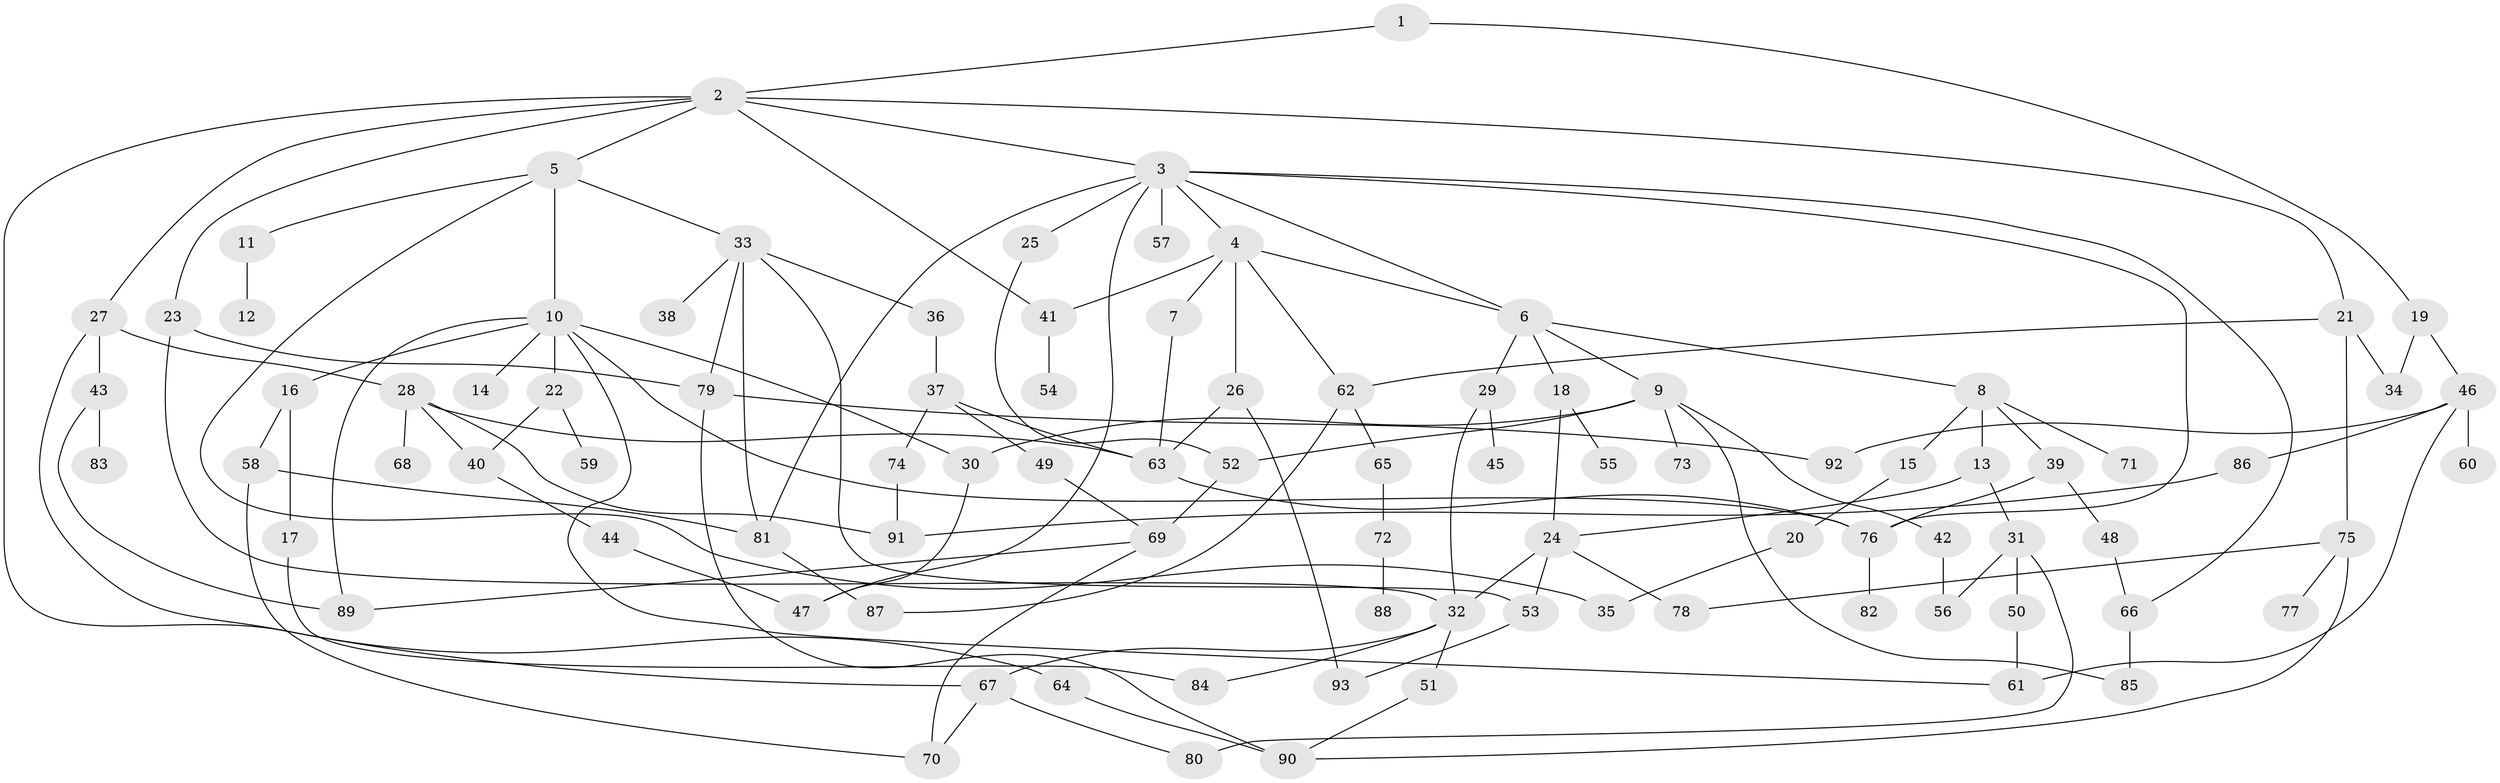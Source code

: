 // Generated by graph-tools (version 1.1) at 2025/34/03/09/25 02:34:07]
// undirected, 93 vertices, 137 edges
graph export_dot {
graph [start="1"]
  node [color=gray90,style=filled];
  1;
  2;
  3;
  4;
  5;
  6;
  7;
  8;
  9;
  10;
  11;
  12;
  13;
  14;
  15;
  16;
  17;
  18;
  19;
  20;
  21;
  22;
  23;
  24;
  25;
  26;
  27;
  28;
  29;
  30;
  31;
  32;
  33;
  34;
  35;
  36;
  37;
  38;
  39;
  40;
  41;
  42;
  43;
  44;
  45;
  46;
  47;
  48;
  49;
  50;
  51;
  52;
  53;
  54;
  55;
  56;
  57;
  58;
  59;
  60;
  61;
  62;
  63;
  64;
  65;
  66;
  67;
  68;
  69;
  70;
  71;
  72;
  73;
  74;
  75;
  76;
  77;
  78;
  79;
  80;
  81;
  82;
  83;
  84;
  85;
  86;
  87;
  88;
  89;
  90;
  91;
  92;
  93;
  1 -- 2;
  1 -- 19;
  2 -- 3;
  2 -- 5;
  2 -- 21;
  2 -- 23;
  2 -- 27;
  2 -- 41;
  2 -- 67;
  3 -- 4;
  3 -- 6;
  3 -- 25;
  3 -- 57;
  3 -- 81;
  3 -- 66;
  3 -- 76;
  3 -- 47;
  4 -- 7;
  4 -- 26;
  4 -- 41;
  4 -- 6;
  4 -- 62;
  5 -- 10;
  5 -- 11;
  5 -- 33;
  5 -- 35;
  6 -- 8;
  6 -- 9;
  6 -- 18;
  6 -- 29;
  7 -- 63;
  8 -- 13;
  8 -- 15;
  8 -- 39;
  8 -- 71;
  9 -- 30;
  9 -- 42;
  9 -- 73;
  9 -- 85;
  9 -- 52;
  10 -- 14;
  10 -- 16;
  10 -- 22;
  10 -- 89;
  10 -- 76;
  10 -- 61;
  10 -- 30;
  11 -- 12;
  13 -- 31;
  13 -- 24;
  15 -- 20;
  16 -- 17;
  16 -- 58;
  17 -- 84;
  18 -- 24;
  18 -- 55;
  19 -- 34;
  19 -- 46;
  20 -- 35;
  21 -- 62;
  21 -- 75;
  21 -- 34;
  22 -- 40;
  22 -- 59;
  23 -- 79;
  23 -- 32;
  24 -- 32;
  24 -- 78;
  24 -- 53;
  25 -- 52;
  26 -- 63;
  26 -- 93;
  27 -- 28;
  27 -- 43;
  27 -- 64;
  28 -- 68;
  28 -- 40;
  28 -- 63;
  28 -- 91;
  29 -- 45;
  29 -- 32;
  30 -- 47;
  31 -- 50;
  31 -- 56;
  31 -- 80;
  32 -- 51;
  32 -- 67;
  32 -- 84;
  33 -- 36;
  33 -- 38;
  33 -- 53;
  33 -- 81;
  33 -- 79;
  36 -- 37;
  37 -- 49;
  37 -- 63;
  37 -- 74;
  39 -- 48;
  39 -- 76;
  40 -- 44;
  41 -- 54;
  42 -- 56;
  43 -- 83;
  43 -- 89;
  44 -- 47;
  46 -- 60;
  46 -- 86;
  46 -- 61;
  46 -- 92;
  48 -- 66;
  49 -- 69;
  50 -- 61;
  51 -- 90;
  52 -- 69;
  53 -- 93;
  58 -- 70;
  58 -- 81;
  62 -- 65;
  62 -- 87;
  63 -- 76;
  64 -- 90;
  65 -- 72;
  66 -- 85;
  67 -- 80;
  67 -- 70;
  69 -- 70;
  69 -- 89;
  72 -- 88;
  74 -- 91;
  75 -- 77;
  75 -- 78;
  75 -- 90;
  76 -- 82;
  79 -- 92;
  79 -- 90;
  81 -- 87;
  86 -- 91;
}

